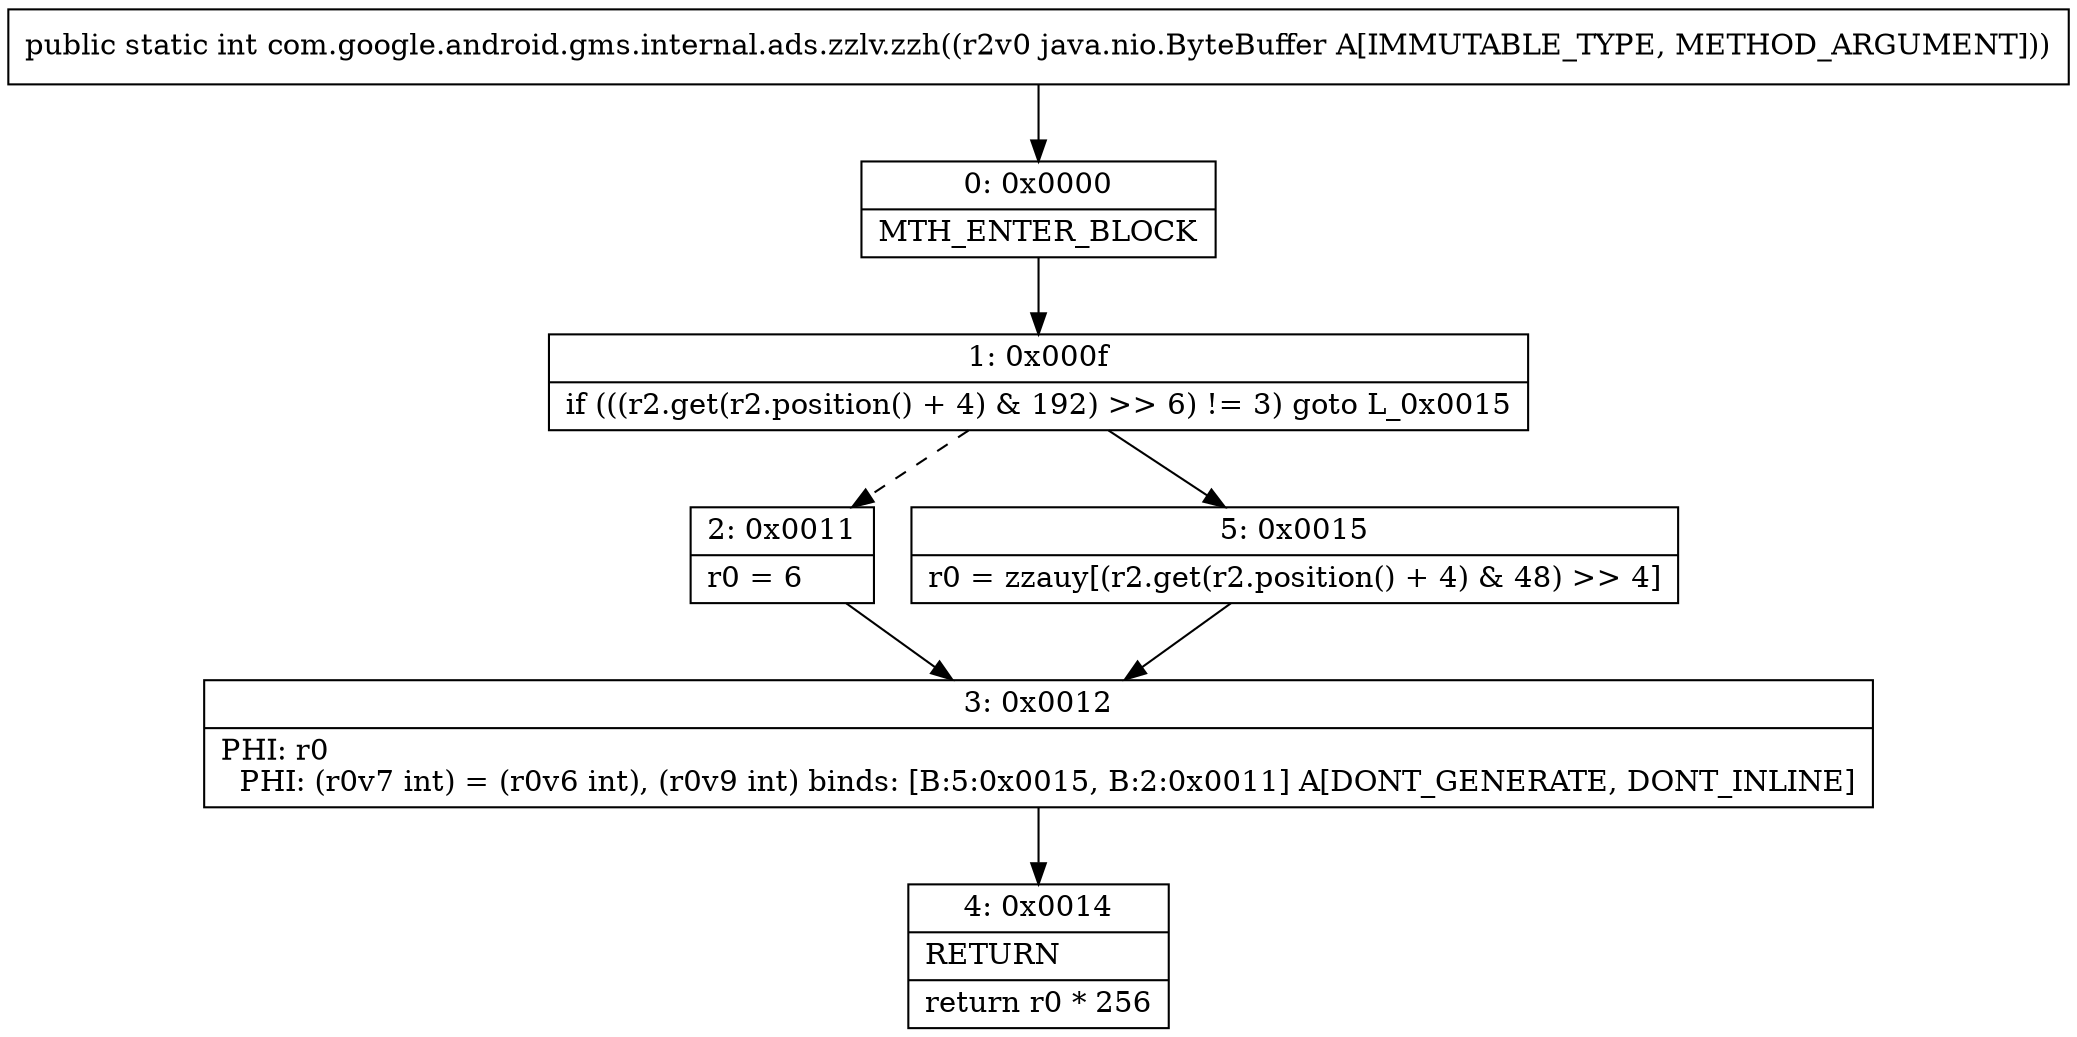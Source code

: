 digraph "CFG forcom.google.android.gms.internal.ads.zzlv.zzh(Ljava\/nio\/ByteBuffer;)I" {
Node_0 [shape=record,label="{0\:\ 0x0000|MTH_ENTER_BLOCK\l}"];
Node_1 [shape=record,label="{1\:\ 0x000f|if (((r2.get(r2.position() + 4) & 192) \>\> 6) != 3) goto L_0x0015\l}"];
Node_2 [shape=record,label="{2\:\ 0x0011|r0 = 6\l}"];
Node_3 [shape=record,label="{3\:\ 0x0012|PHI: r0 \l  PHI: (r0v7 int) = (r0v6 int), (r0v9 int) binds: [B:5:0x0015, B:2:0x0011] A[DONT_GENERATE, DONT_INLINE]\l}"];
Node_4 [shape=record,label="{4\:\ 0x0014|RETURN\l|return r0 * 256\l}"];
Node_5 [shape=record,label="{5\:\ 0x0015|r0 = zzauy[(r2.get(r2.position() + 4) & 48) \>\> 4]\l}"];
MethodNode[shape=record,label="{public static int com.google.android.gms.internal.ads.zzlv.zzh((r2v0 java.nio.ByteBuffer A[IMMUTABLE_TYPE, METHOD_ARGUMENT])) }"];
MethodNode -> Node_0;
Node_0 -> Node_1;
Node_1 -> Node_2[style=dashed];
Node_1 -> Node_5;
Node_2 -> Node_3;
Node_3 -> Node_4;
Node_5 -> Node_3;
}

